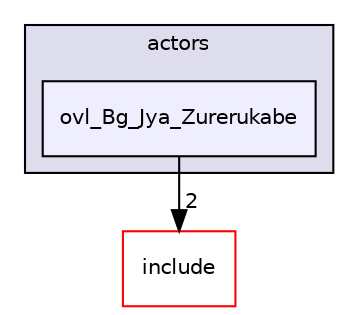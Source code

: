 digraph "src/overlays/actors/ovl_Bg_Jya_Zurerukabe" {
  compound=true
  node [ fontsize="10", fontname="Helvetica"];
  edge [ labelfontsize="10", labelfontname="Helvetica"];
  subgraph clusterdir_e93473484be31ce7bcb356bd643a22f8 {
    graph [ bgcolor="#ddddee", pencolor="black", label="actors" fontname="Helvetica", fontsize="10", URL="dir_e93473484be31ce7bcb356bd643a22f8.html"]
  dir_819c553a8ef2192b426e03e527c973c9 [shape=box, label="ovl_Bg_Jya_Zurerukabe", style="filled", fillcolor="#eeeeff", pencolor="black", URL="dir_819c553a8ef2192b426e03e527c973c9.html"];
  }
  dir_d44c64559bbebec7f509842c48db8b23 [shape=box label="include" fillcolor="white" style="filled" color="red" URL="dir_d44c64559bbebec7f509842c48db8b23.html"];
  dir_819c553a8ef2192b426e03e527c973c9->dir_d44c64559bbebec7f509842c48db8b23 [headlabel="2", labeldistance=1.5 headhref="dir_000078_000000.html"];
}

